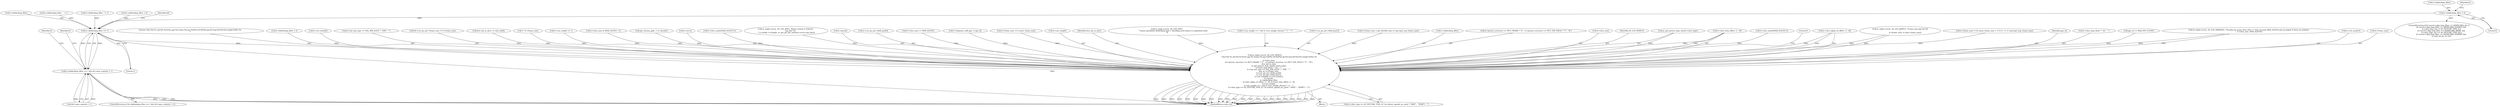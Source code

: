digraph "0_FFmpeg_29ffeef5e73b8f41ff3a3f2242d356759c66f91f@pointer" {
"1002778" [label="(Call,h->deblocking_filter = 0)"];
"1002785" [label="(Call,h->deblocking_filter == 1)"];
"1002784" [label="(Call,h->deblocking_filter == 1 && h0->max_contexts > 1)"];
"1003305" [label="(Call,av_log(h->avctx, AV_LOG_DEBUG,\n               \"slice:%d %s mb:%d %c%s%s pps:%u frame:%d poc:%d/%d ref:%d/%d qp:%d loop:%d:%d:%d weight:%d%s %s\n\",\n               h->slice_num,\n               (h->picture_structure == PICT_FRAME ? \"F\" : h->picture_structure == PICT_TOP_FIELD ? \"T\" : \"B\"),\n               first_mb_in_slice,\n               av_get_picture_type_char(h->slice_type),\n               h->slice_type_fixed ? \" fix\" : \"\",\n               h->nal_unit_type == NAL_IDR_SLICE ? \" IDR\" : \"\",\n               pps_id, h->frame_num,\n               h->cur_pic_ptr->field_poc[0],\n               h->cur_pic_ptr->field_poc[1],\n               h->ref_count[0], h->ref_count[1],\n               h->qscale,\n               h->deblocking_filter,\n               h->slice_alpha_c0_offset / 2 - 26, h->slice_beta_offset / 2 - 26,\n               h->use_weight,\n               h->use_weight == 1 && h->use_weight_chroma ? \"c\" : \"\",\n               h->slice_type == AV_PICTURE_TYPE_B ? (h->direct_spatial_mv_pred ? \"SPAT\" : \"TEMP\") : \"\"))"];
"1000306" [label="(Call,pps_id >= MAX_PPS_COUNT)"];
"1002975" [label="(Call,av_log(h->avctx, AV_LOG_WARNING, \"Possibly too many slices (%d >= %d), increase MAX_SLICES and recompile if there are artifacts\n\", h->slice_num, MAX_SLICES))"];
"1003371" [label="(Call,h->ref_count[1])"];
"1003349" [label="(Call,h->frame_num)"];
"1003310" [label="(Literal,\"slice:%d %s mb:%d %c%s%s pps:%u frame:%d poc:%d/%d ref:%d/%d qp:%d loop:%d:%d:%d weight:%d%s %s\n\")"];
"1003304" [label="(Block,)"];
"1002805" [label="(Call,h->deblocking_filter = 2)"];
"1003366" [label="(Call,h->ref_count[0])"];
"1003305" [label="(Call,av_log(h->avctx, AV_LOG_DEBUG,\n               \"slice:%d %s mb:%d %c%s%s pps:%u frame:%d poc:%d/%d ref:%d/%d qp:%d loop:%d:%d:%d weight:%d%s %s\n\",\n               h->slice_num,\n               (h->picture_structure == PICT_FRAME ? \"F\" : h->picture_structure == PICT_TOP_FIELD ? \"T\" : \"B\"),\n               first_mb_in_slice,\n               av_get_picture_type_char(h->slice_type),\n               h->slice_type_fixed ? \" fix\" : \"\",\n               h->nal_unit_type == NAL_IDR_SLICE ? \" IDR\" : \"\",\n               pps_id, h->frame_num,\n               h->cur_pic_ptr->field_poc[0],\n               h->cur_pic_ptr->field_poc[1],\n               h->ref_count[0], h->ref_count[1],\n               h->qscale,\n               h->deblocking_filter,\n               h->slice_alpha_c0_offset / 2 - 26, h->slice_beta_offset / 2 - 26,\n               h->use_weight,\n               h->use_weight == 1 && h->use_weight_chroma ? \"c\" : \"\",\n               h->slice_type == AV_PICTURE_TYPE_B ? (h->direct_spatial_mv_pred ? \"SPAT\" : \"TEMP\") : \"\"))"];
"1003340" [label="(Call,h->nal_unit_type == NAL_IDR_SLICE ? \" IDR\" : \"\")"];
"1001754" [label="(Call,h0->cur_pic_ptr->frame_num != h->frame_num)"];
"1002669" [label="(Call,h->deblocking_filter ^= 1)"];
"1002022" [label="(Call,first_mb_in_slice / h->mb_width)"];
"1002088" [label="(Call,2 * h->frame_num)"];
"1003401" [label="(Call,h->use_weight == 1)"];
"1002800" [label="(Identifier,h)"];
"1003004" [label="(Call,h->slice_num & (MAX_SLICES - 1))"];
"1002581" [label="(Call,get_chroma_qp(h, 1, h->qscale))"];
"1003306" [label="(Call,h->avctx)"];
"1002942" [label="(Call,h->slice_num&(MAX_SLICES-1))"];
"1002783" [label="(ControlStructure,if (h->deblocking_filter == 1 && h0->max_contexts > 1))"];
"1000887" [label="(Call,av_log(h->avctx, AV_LOG_INFO, \"Reinit context to %dx%d, \"\n               \"pix_fmt: %s\n\", h->width, h->height, av_get_pix_fmt_name(h->avctx->pix_fmt)))"];
"1003376" [label="(Call,h->qscale)"];
"1003352" [label="(Call,h->cur_pic_ptr->field_poc[0])"];
"1002728" [label="(ControlStructure,if (h->avctx->skip_loop_filter >= AVDISCARD_ALL ||\n        (h->avctx->skip_loop_filter >= AVDISCARD_NONKEY &&\n         h->slice_type_nos != AV_PICTURE_TYPE_I) ||\n        (h->avctx->skip_loop_filter >= AVDISCARD_BIDIR  &&\n         h->slice_type_nos == AV_PICTURE_TYPE_B) ||\n        (h->avctx->skip_loop_filter >= AVDISCARD_NONREF &&\n         h->nal_ref_idc == 0)))"];
"1002779" [label="(Call,h->deblocking_filter)"];
"1002789" [label="(Literal,1)"];
"1002969" [label="(Call,h->slice_num >= MAX_SLICES)"];
"1002785" [label="(Call,h->deblocking_filter == 1)"];
"1002849" [label="(Identifier,h)"];
"1000980" [label="(Call,h->dequant_coeff_pps != pps_id)"];
"1001442" [label="(Call,h->frame_num != h->prev_frame_num)"];
"1002664" [label="(Call,h->deblocking_filter < 2)"];
"1002790" [label="(Call,h0->max_contexts > 1)"];
"1003396" [label="(Call,h->use_weight)"];
"1002782" [label="(Literal,0)"];
"1003411" [label="(Call,h->slice_type == AV_PICTURE_TYPE_B ? (h->direct_spatial_mv_pred ? \"SPAT\" : \"TEMP\") : \"\")"];
"1003329" [label="(Identifier,first_mb_in_slice)"];
"1002823" [label="(Call,av_log(h->avctx, AV_LOG_INFO,\n                       \"Cannot parallelize deblocking type 1, decoding such frames in sequential order\n\"))"];
"1003399" [label="(Call,h->use_weight == 1 && h->use_weight_chroma ? \"c\" : \"\")"];
"1003359" [label="(Call,h->cur_pic_ptr->field_poc[1])"];
"1000993" [label="(Call,h->frame_num = get_bits(&h->gb, h->sps.log2_max_frame_num))"];
"1003379" [label="(Call,h->deblocking_filter)"];
"1003426" [label="(MethodReturn,static int)"];
"1003314" [label="(Call,h->picture_structure == PICT_FRAME ? \"F\" : h->picture_structure == PICT_TOP_FIELD ? \"T\" : \"B\")"];
"1003311" [label="(Call,h->slice_num)"];
"1002787" [label="(Identifier,h)"];
"1002784" [label="(Call,h->deblocking_filter == 1 && h0->max_contexts > 1)"];
"1003309" [label="(Identifier,AV_LOG_DEBUG)"];
"1002792" [label="(Identifier,h0)"];
"1003330" [label="(Call,av_get_picture_type_char(h->slice_type))"];
"1003389" [label="(Call,h->slice_beta_offset / 2 - 26)"];
"1002959" [label="(Call,h->slice_num&(MAX_SLICES-1))"];
"1003425" [label="(Literal,0)"];
"1002786" [label="(Call,h->deblocking_filter)"];
"1003382" [label="(Call,h->slice_alpha_c0_offset / 2 - 26)"];
"1001491" [label="(Call,av_log(h->avctx, AV_LOG_DEBUG, \"Frame num gap %d %d\n\",\n                   h->frame_num, h->prev_frame_num))"];
"1002778" [label="(Call,h->deblocking_filter = 0)"];
"1001460" [label="(Call,h->frame_num != (h->prev_frame_num + 1) % (1 << h->sps.log2_max_frame_num))"];
"1003348" [label="(Identifier,pps_id)"];
"1002615" [label="(Call,h->deblocking_filter     = 1)"];
"1003334" [label="(Call,h->slice_type_fixed ? \" fix\" : \"\")"];
"1002778" -> "1002728"  [label="AST: "];
"1002778" -> "1002782"  [label="CFG: "];
"1002779" -> "1002778"  [label="AST: "];
"1002782" -> "1002778"  [label="AST: "];
"1002787" -> "1002778"  [label="CFG: "];
"1002778" -> "1002785"  [label="DDG: "];
"1002785" -> "1002784"  [label="AST: "];
"1002785" -> "1002789"  [label="CFG: "];
"1002786" -> "1002785"  [label="AST: "];
"1002789" -> "1002785"  [label="AST: "];
"1002792" -> "1002785"  [label="CFG: "];
"1002784" -> "1002785"  [label="CFG: "];
"1002785" -> "1003426"  [label="DDG: "];
"1002785" -> "1002784"  [label="DDG: "];
"1002785" -> "1002784"  [label="DDG: "];
"1002615" -> "1002785"  [label="DDG: "];
"1002669" -> "1002785"  [label="DDG: "];
"1002664" -> "1002785"  [label="DDG: "];
"1002785" -> "1003305"  [label="DDG: "];
"1002784" -> "1002783"  [label="AST: "];
"1002784" -> "1002790"  [label="CFG: "];
"1002790" -> "1002784"  [label="AST: "];
"1002800" -> "1002784"  [label="CFG: "];
"1002849" -> "1002784"  [label="CFG: "];
"1002784" -> "1003426"  [label="DDG: "];
"1002784" -> "1003426"  [label="DDG: "];
"1002784" -> "1003426"  [label="DDG: "];
"1002790" -> "1002784"  [label="DDG: "];
"1002790" -> "1002784"  [label="DDG: "];
"1003305" -> "1003304"  [label="AST: "];
"1003305" -> "1003411"  [label="CFG: "];
"1003306" -> "1003305"  [label="AST: "];
"1003309" -> "1003305"  [label="AST: "];
"1003310" -> "1003305"  [label="AST: "];
"1003311" -> "1003305"  [label="AST: "];
"1003314" -> "1003305"  [label="AST: "];
"1003329" -> "1003305"  [label="AST: "];
"1003330" -> "1003305"  [label="AST: "];
"1003334" -> "1003305"  [label="AST: "];
"1003340" -> "1003305"  [label="AST: "];
"1003348" -> "1003305"  [label="AST: "];
"1003349" -> "1003305"  [label="AST: "];
"1003352" -> "1003305"  [label="AST: "];
"1003359" -> "1003305"  [label="AST: "];
"1003366" -> "1003305"  [label="AST: "];
"1003371" -> "1003305"  [label="AST: "];
"1003376" -> "1003305"  [label="AST: "];
"1003379" -> "1003305"  [label="AST: "];
"1003382" -> "1003305"  [label="AST: "];
"1003389" -> "1003305"  [label="AST: "];
"1003396" -> "1003305"  [label="AST: "];
"1003399" -> "1003305"  [label="AST: "];
"1003411" -> "1003305"  [label="AST: "];
"1003425" -> "1003305"  [label="CFG: "];
"1003305" -> "1003426"  [label="DDG: "];
"1003305" -> "1003426"  [label="DDG: "];
"1003305" -> "1003426"  [label="DDG: "];
"1003305" -> "1003426"  [label="DDG: "];
"1003305" -> "1003426"  [label="DDG: "];
"1003305" -> "1003426"  [label="DDG: "];
"1003305" -> "1003426"  [label="DDG: "];
"1003305" -> "1003426"  [label="DDG: "];
"1003305" -> "1003426"  [label="DDG: "];
"1003305" -> "1003426"  [label="DDG: "];
"1003305" -> "1003426"  [label="DDG: "];
"1003305" -> "1003426"  [label="DDG: "];
"1003305" -> "1003426"  [label="DDG: "];
"1003305" -> "1003426"  [label="DDG: "];
"1003305" -> "1003426"  [label="DDG: "];
"1003305" -> "1003426"  [label="DDG: "];
"1003305" -> "1003426"  [label="DDG: "];
"1003305" -> "1003426"  [label="DDG: "];
"1003305" -> "1003426"  [label="DDG: "];
"1003305" -> "1003426"  [label="DDG: "];
"1003305" -> "1003426"  [label="DDG: "];
"1003305" -> "1003426"  [label="DDG: "];
"1000887" -> "1003305"  [label="DDG: "];
"1002975" -> "1003305"  [label="DDG: "];
"1002975" -> "1003305"  [label="DDG: "];
"1002823" -> "1003305"  [label="DDG: "];
"1001491" -> "1003305"  [label="DDG: "];
"1001491" -> "1003305"  [label="DDG: "];
"1002969" -> "1003305"  [label="DDG: "];
"1002942" -> "1003305"  [label="DDG: "];
"1003004" -> "1003305"  [label="DDG: "];
"1002959" -> "1003305"  [label="DDG: "];
"1002022" -> "1003305"  [label="DDG: "];
"1003330" -> "1003305"  [label="DDG: "];
"1000980" -> "1003305"  [label="DDG: "];
"1000306" -> "1003305"  [label="DDG: "];
"1002088" -> "1003305"  [label="DDG: "];
"1000993" -> "1003305"  [label="DDG: "];
"1001442" -> "1003305"  [label="DDG: "];
"1001460" -> "1003305"  [label="DDG: "];
"1001754" -> "1003305"  [label="DDG: "];
"1002581" -> "1003305"  [label="DDG: "];
"1002805" -> "1003305"  [label="DDG: "];
"1003382" -> "1003305"  [label="DDG: "];
"1003382" -> "1003305"  [label="DDG: "];
"1003389" -> "1003305"  [label="DDG: "];
"1003389" -> "1003305"  [label="DDG: "];
"1003401" -> "1003305"  [label="DDG: "];
}
